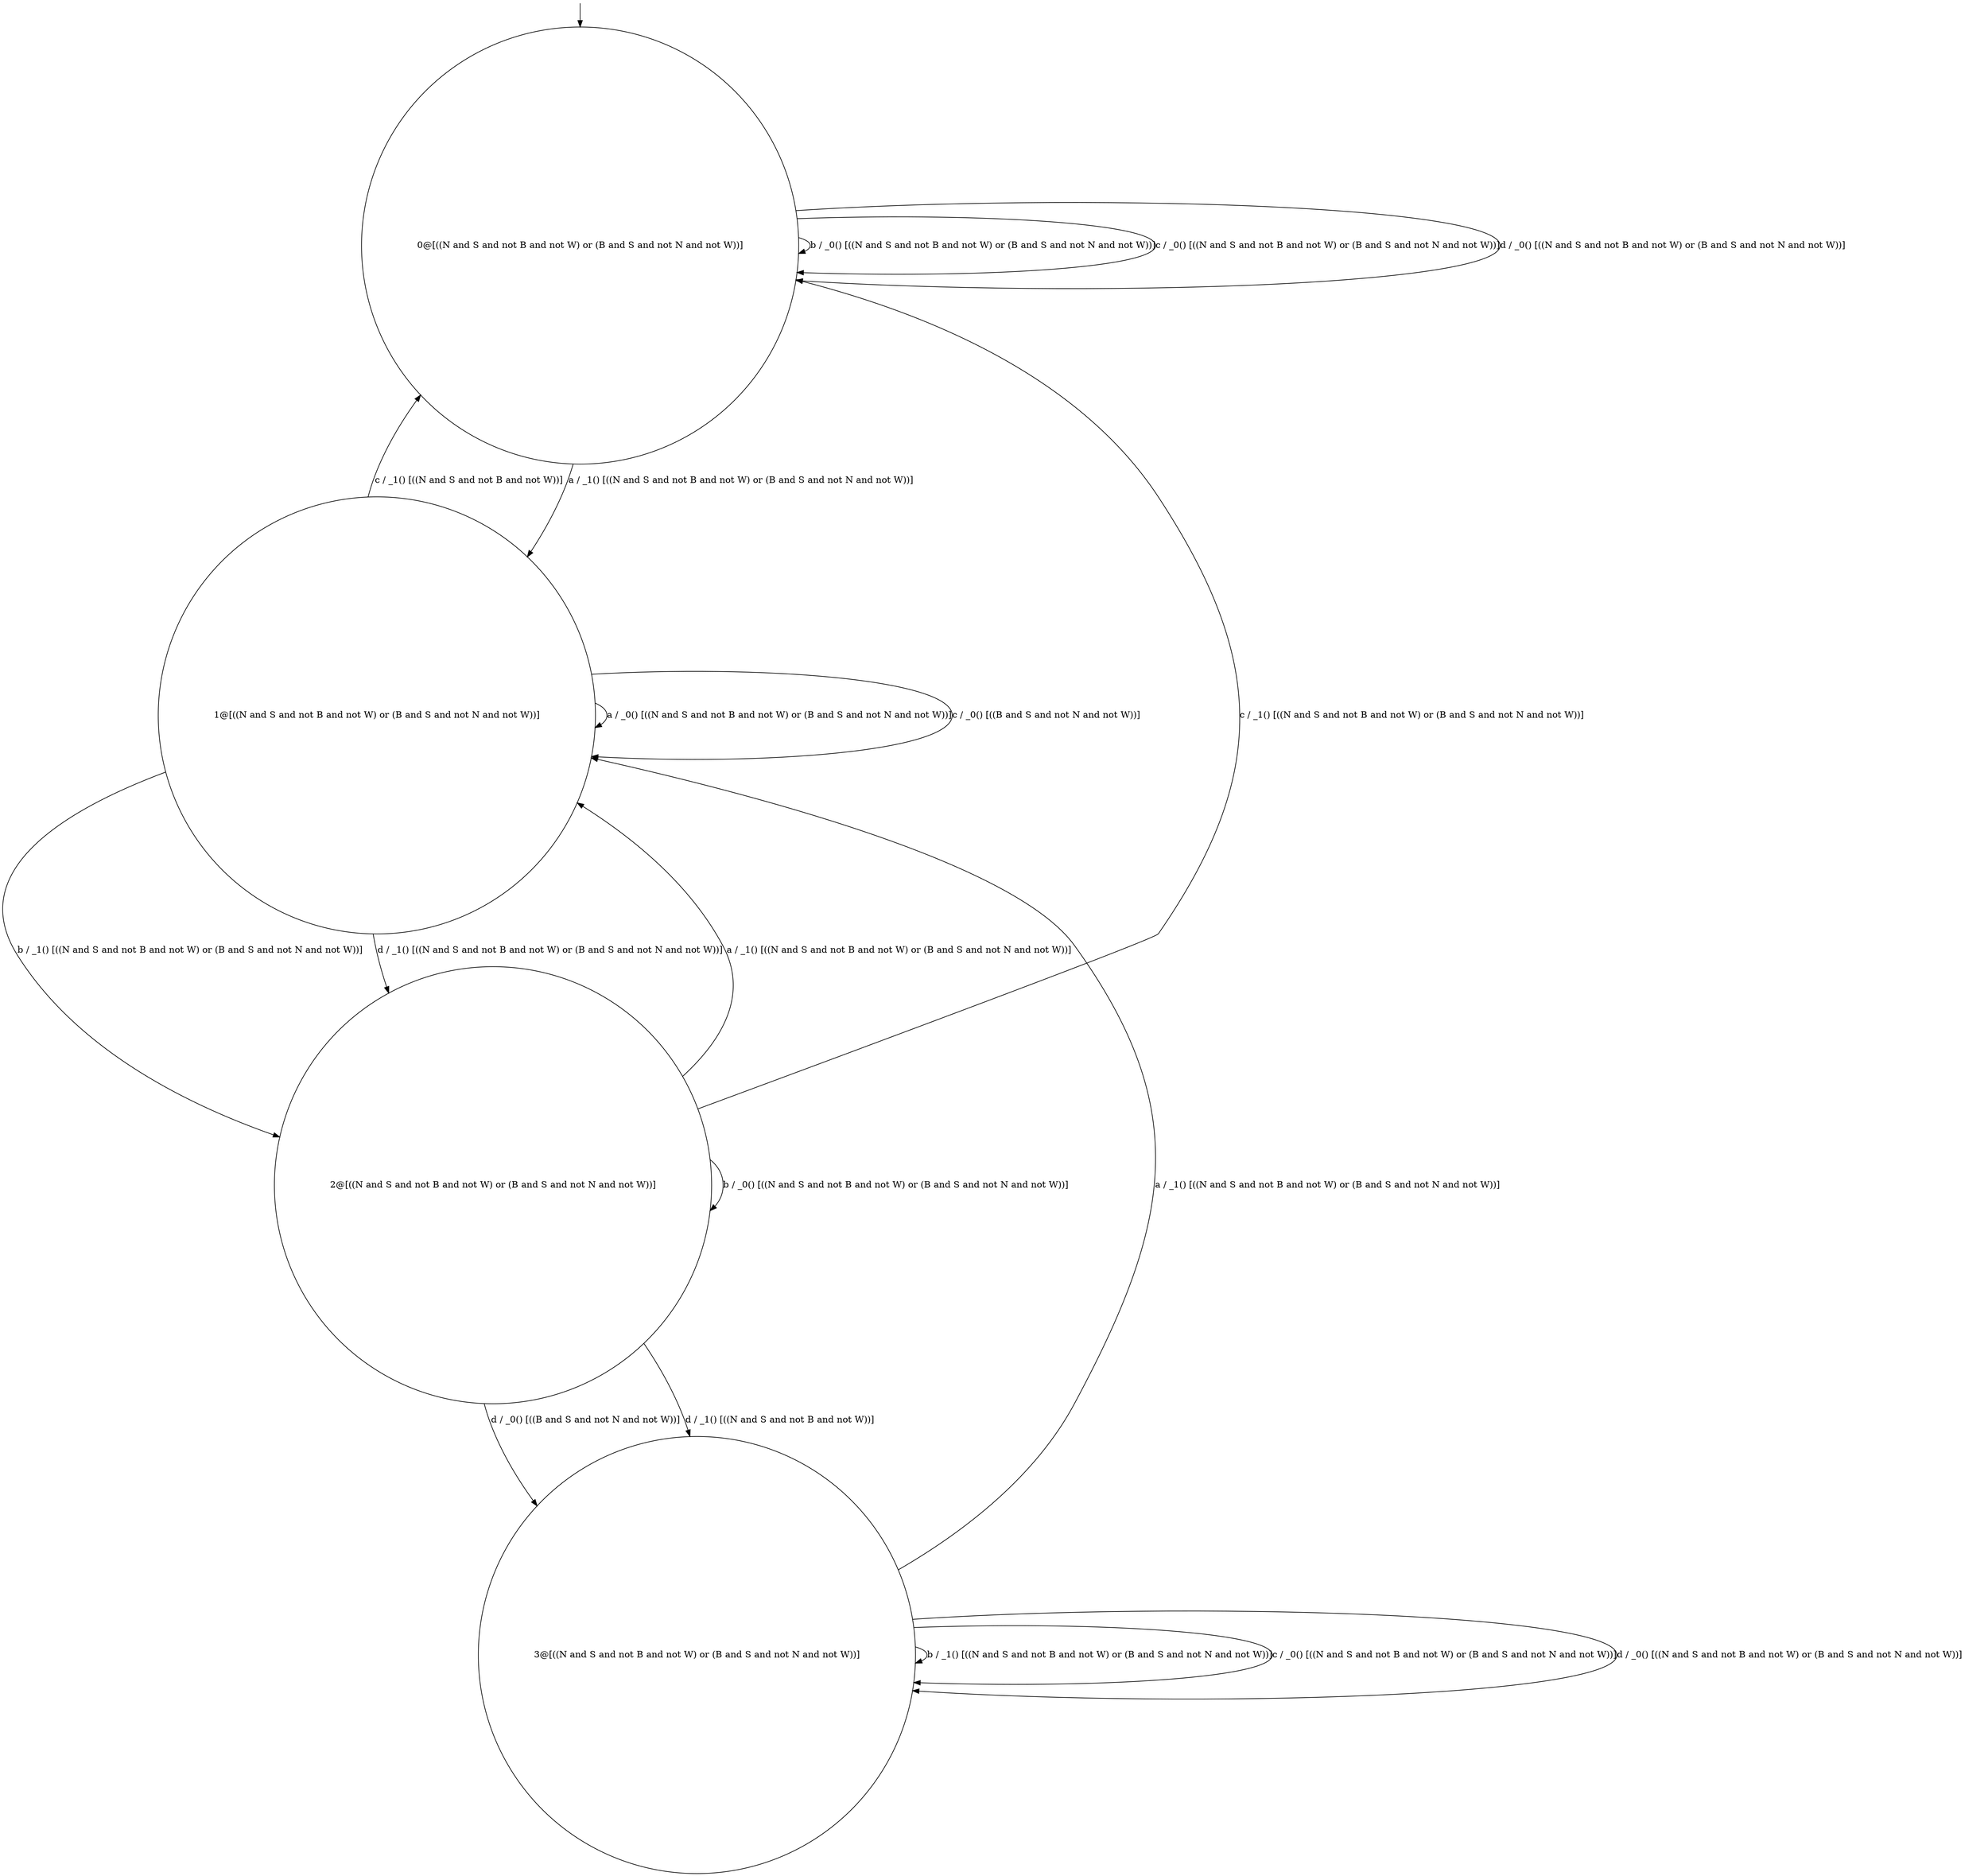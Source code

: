 digraph g {
	edge [lblstyle="above, sloped"];
	s0 [shape="circle" label="0@[((N and S and not B and not W) or (B and S and not N and not W))]"];
	s1 [shape="circle" label="1@[((N and S and not B and not W) or (B and S and not N and not W))]"];
	s2 [shape="circle" label="2@[((N and S and not B and not W) or (B and S and not N and not W))]"];
	s3 [shape="circle" label="3@[((N and S and not B and not W) or (B and S and not N and not W))]"];
	s0 -> s1 [label="a / _1() [((N and S and not B and not W) or (B and S and not N and not W))]"];
	s0 -> s0 [label="b / _0() [((N and S and not B and not W) or (B and S and not N and not W))]"];
	s0 -> s0 [label="c / _0() [((N and S and not B and not W) or (B and S and not N and not W))]"];
	s0 -> s0 [label="d / _0() [((N and S and not B and not W) or (B and S and not N and not W))]"];
	s1 -> s1 [label="a / _0() [((N and S and not B and not W) or (B and S and not N and not W))]"];
	s1 -> s2 [label="b / _1() [((N and S and not B and not W) or (B and S and not N and not W))]"];
	s1 -> s0 [label="c / _1() [((N and S and not B and not W))]"];
	s1 -> s1 [label="c / _0() [((B and S and not N and not W))]"];
	s1 -> s2 [label="d / _1() [((N and S and not B and not W) or (B and S and not N and not W))]"];
	s2 -> s1 [label="a / _1() [((N and S and not B and not W) or (B and S and not N and not W))]"];
	s2 -> s2 [label="b / _0() [((N and S and not B and not W) or (B and S and not N and not W))]"];
	s2 -> s0 [label="c / _1() [((N and S and not B and not W) or (B and S and not N and not W))]"];
	s2 -> s3 [label="d / _1() [((N and S and not B and not W))]"];
	s2 -> s3 [label="d / _0() [((B and S and not N and not W))]"];
	s3 -> s1 [label="a / _1() [((N and S and not B and not W) or (B and S and not N and not W))]"];
	s3 -> s3 [label="b / _1() [((N and S and not B and not W) or (B and S and not N and not W))]"];
	s3 -> s3 [label="c / _0() [((N and S and not B and not W) or (B and S and not N and not W))]"];
	s3 -> s3 [label="d / _0() [((N and S and not B and not W) or (B and S and not N and not W))]"];
	__start0 [label="" shape="none" width="0" height="0"];
	__start0 -> s0;
}